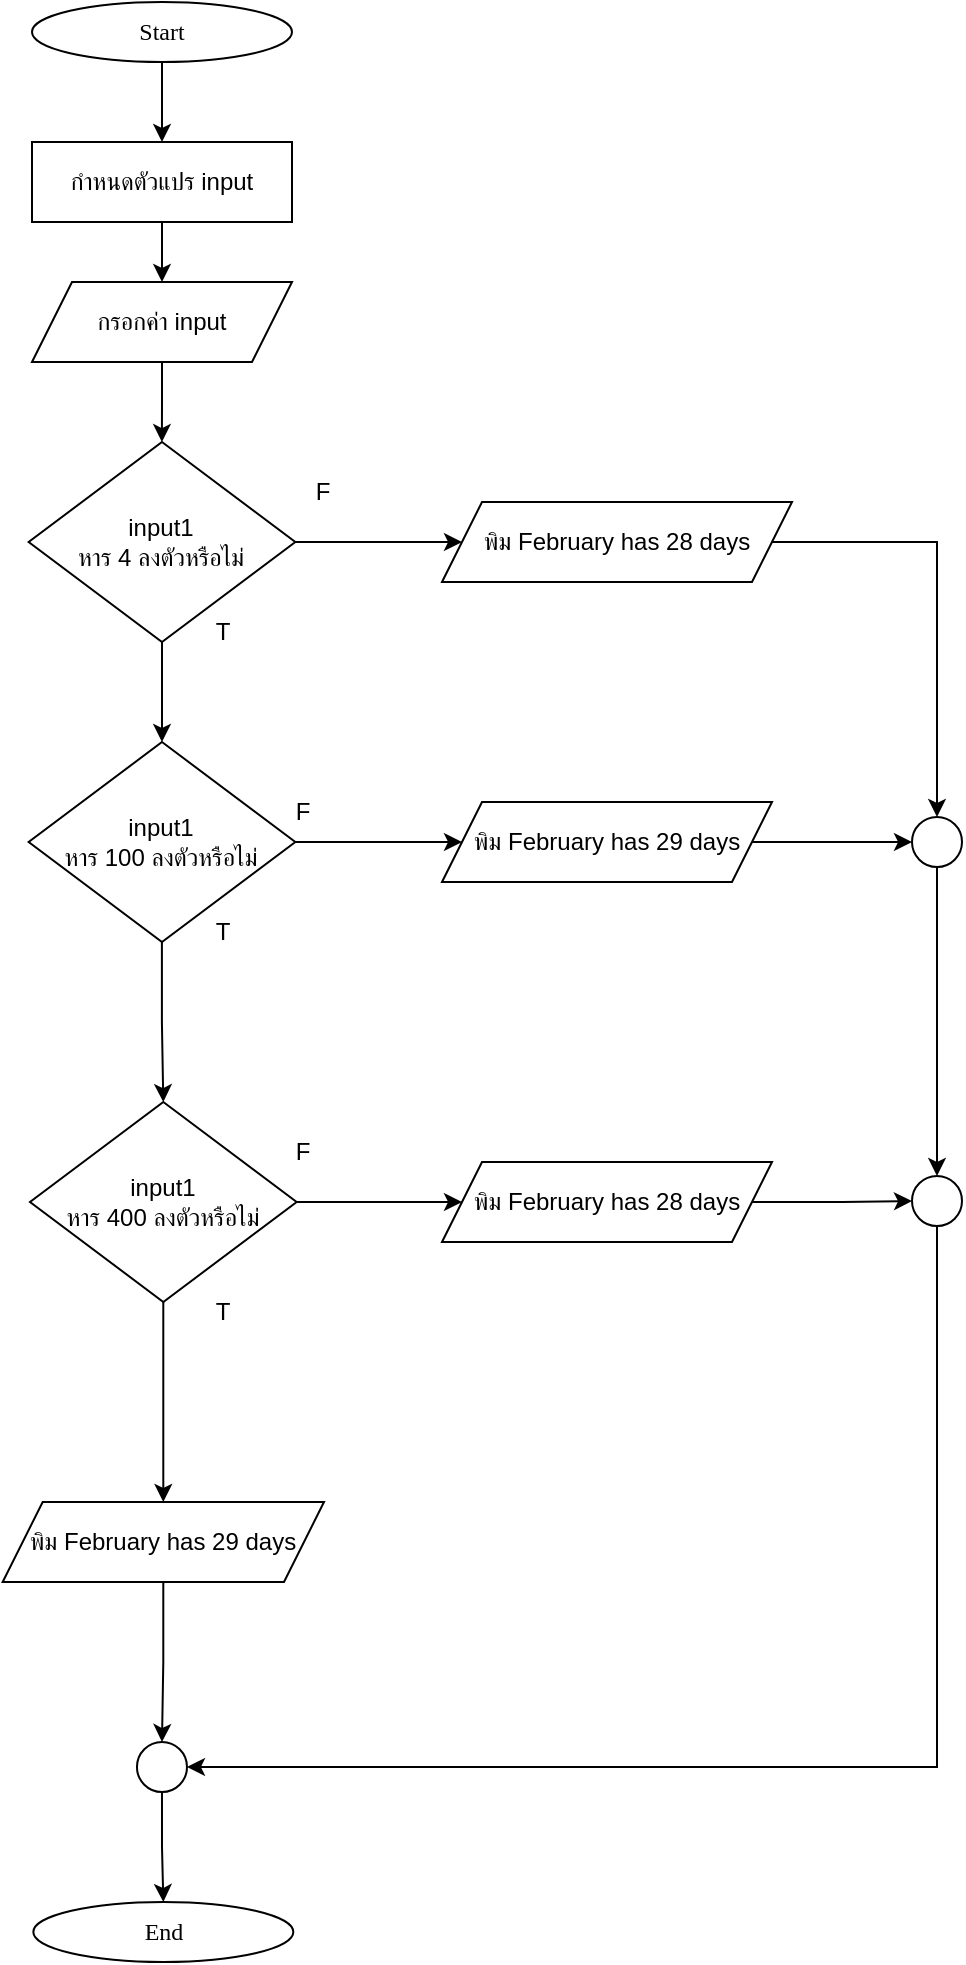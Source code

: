 <mxfile version="24.9.0">
  <diagram name="Page-1" id="O-hLnlffTWuhspOV2lfg">
    <mxGraphModel dx="2076" dy="665" grid="1" gridSize="10" guides="1" tooltips="1" connect="1" arrows="1" fold="1" page="1" pageScale="1" pageWidth="850" pageHeight="1100" math="0" shadow="0">
      <root>
        <mxCell id="0" />
        <mxCell id="1" parent="0" />
        <mxCell id="94k2XUUEdDW2tIsNb6vk-1" value="" style="edgeStyle=orthogonalEdgeStyle;rounded=0;orthogonalLoop=1;jettySize=auto;html=1;" edge="1" parent="1" source="94k2XUUEdDW2tIsNb6vk-2" target="94k2XUUEdDW2tIsNb6vk-4">
          <mxGeometry relative="1" as="geometry" />
        </mxCell>
        <mxCell id="94k2XUUEdDW2tIsNb6vk-2" value="&lt;font data-font-src=&quot;https://fonts.googleapis.com/css?family=Sarabun&quot; face=&quot;Sarabun&quot;&gt;Start&lt;/font&gt;" style="ellipse;whiteSpace=wrap;html=1;" vertex="1" parent="1">
          <mxGeometry x="-630.0" y="60" width="130" height="30" as="geometry" />
        </mxCell>
        <mxCell id="94k2XUUEdDW2tIsNb6vk-3" value="" style="edgeStyle=orthogonalEdgeStyle;rounded=0;orthogonalLoop=1;jettySize=auto;html=1;" edge="1" parent="1" source="94k2XUUEdDW2tIsNb6vk-4" target="94k2XUUEdDW2tIsNb6vk-5">
          <mxGeometry relative="1" as="geometry" />
        </mxCell>
        <mxCell id="94k2XUUEdDW2tIsNb6vk-4" value="กำหนดตัวแปร input" style="rounded=0;whiteSpace=wrap;html=1;" vertex="1" parent="1">
          <mxGeometry x="-630.0" y="130" width="130" height="40" as="geometry" />
        </mxCell>
        <mxCell id="94k2XUUEdDW2tIsNb6vk-7" value="" style="edgeStyle=orthogonalEdgeStyle;rounded=0;orthogonalLoop=1;jettySize=auto;html=1;" edge="1" parent="1" source="94k2XUUEdDW2tIsNb6vk-5" target="94k2XUUEdDW2tIsNb6vk-6">
          <mxGeometry relative="1" as="geometry" />
        </mxCell>
        <mxCell id="94k2XUUEdDW2tIsNb6vk-5" value="กรอกค่า input" style="shape=parallelogram;perimeter=parallelogramPerimeter;whiteSpace=wrap;html=1;fixedSize=1;" vertex="1" parent="1">
          <mxGeometry x="-630.0" y="200" width="130" height="40" as="geometry" />
        </mxCell>
        <mxCell id="94k2XUUEdDW2tIsNb6vk-11" value="" style="edgeStyle=orthogonalEdgeStyle;rounded=0;orthogonalLoop=1;jettySize=auto;html=1;" edge="1" parent="1" source="94k2XUUEdDW2tIsNb6vk-6" target="94k2XUUEdDW2tIsNb6vk-10">
          <mxGeometry relative="1" as="geometry" />
        </mxCell>
        <mxCell id="94k2XUUEdDW2tIsNb6vk-18" value="" style="edgeStyle=orthogonalEdgeStyle;rounded=0;orthogonalLoop=1;jettySize=auto;html=1;" edge="1" parent="1" source="94k2XUUEdDW2tIsNb6vk-6" target="94k2XUUEdDW2tIsNb6vk-13">
          <mxGeometry relative="1" as="geometry" />
        </mxCell>
        <mxCell id="94k2XUUEdDW2tIsNb6vk-6" value="input1&lt;div&gt;หาร 4 ลงตัวหรือไม่&lt;/div&gt;" style="rhombus;whiteSpace=wrap;html=1;" vertex="1" parent="1">
          <mxGeometry x="-631.67" y="280" width="133.33" height="100" as="geometry" />
        </mxCell>
        <mxCell id="94k2XUUEdDW2tIsNb6vk-8" value="T" style="text;html=1;align=center;verticalAlign=middle;resizable=0;points=[];autosize=1;strokeColor=none;fillColor=none;" vertex="1" parent="1">
          <mxGeometry x="-550" y="360" width="30" height="30" as="geometry" />
        </mxCell>
        <mxCell id="94k2XUUEdDW2tIsNb6vk-30" style="edgeStyle=orthogonalEdgeStyle;rounded=0;orthogonalLoop=1;jettySize=auto;html=1;entryX=0.5;entryY=0;entryDx=0;entryDy=0;" edge="1" parent="1" source="94k2XUUEdDW2tIsNb6vk-10" target="94k2XUUEdDW2tIsNb6vk-28">
          <mxGeometry relative="1" as="geometry" />
        </mxCell>
        <mxCell id="94k2XUUEdDW2tIsNb6vk-10" value="พิม&amp;nbsp;February has 28 days" style="shape=parallelogram;perimeter=parallelogramPerimeter;whiteSpace=wrap;html=1;fixedSize=1;" vertex="1" parent="1">
          <mxGeometry x="-425" y="310" width="175" height="40" as="geometry" />
        </mxCell>
        <mxCell id="94k2XUUEdDW2tIsNb6vk-12" value="F" style="text;html=1;align=center;verticalAlign=middle;resizable=0;points=[];autosize=1;strokeColor=none;fillColor=none;" vertex="1" parent="1">
          <mxGeometry x="-500" y="290" width="30" height="30" as="geometry" />
        </mxCell>
        <mxCell id="94k2XUUEdDW2tIsNb6vk-17" value="" style="edgeStyle=orthogonalEdgeStyle;rounded=0;orthogonalLoop=1;jettySize=auto;html=1;" edge="1" parent="1" source="94k2XUUEdDW2tIsNb6vk-13" target="94k2XUUEdDW2tIsNb6vk-16">
          <mxGeometry relative="1" as="geometry" />
        </mxCell>
        <mxCell id="94k2XUUEdDW2tIsNb6vk-20" value="" style="edgeStyle=orthogonalEdgeStyle;rounded=0;orthogonalLoop=1;jettySize=auto;html=1;" edge="1" parent="1" source="94k2XUUEdDW2tIsNb6vk-13" target="94k2XUUEdDW2tIsNb6vk-19">
          <mxGeometry relative="1" as="geometry" />
        </mxCell>
        <mxCell id="94k2XUUEdDW2tIsNb6vk-13" value="input1&lt;div&gt;หาร 100 ลงตัวหรือไม่&lt;/div&gt;" style="rhombus;whiteSpace=wrap;html=1;" vertex="1" parent="1">
          <mxGeometry x="-631.67" y="430" width="133.33" height="100" as="geometry" />
        </mxCell>
        <mxCell id="94k2XUUEdDW2tIsNb6vk-15" value="F" style="text;html=1;align=center;verticalAlign=middle;resizable=0;points=[];autosize=1;strokeColor=none;fillColor=none;" vertex="1" parent="1">
          <mxGeometry x="-510" y="450" width="30" height="30" as="geometry" />
        </mxCell>
        <mxCell id="94k2XUUEdDW2tIsNb6vk-32" value="" style="edgeStyle=orthogonalEdgeStyle;rounded=0;orthogonalLoop=1;jettySize=auto;html=1;" edge="1" parent="1" source="94k2XUUEdDW2tIsNb6vk-16" target="94k2XUUEdDW2tIsNb6vk-28">
          <mxGeometry relative="1" as="geometry" />
        </mxCell>
        <mxCell id="94k2XUUEdDW2tIsNb6vk-16" value="พิม&amp;nbsp;February has 29 days" style="shape=parallelogram;perimeter=parallelogramPerimeter;whiteSpace=wrap;html=1;fixedSize=1;" vertex="1" parent="1">
          <mxGeometry x="-425" y="460" width="165" height="40" as="geometry" />
        </mxCell>
        <mxCell id="94k2XUUEdDW2tIsNb6vk-22" value="" style="edgeStyle=orthogonalEdgeStyle;rounded=0;orthogonalLoop=1;jettySize=auto;html=1;" edge="1" parent="1" source="94k2XUUEdDW2tIsNb6vk-19" target="94k2XUUEdDW2tIsNb6vk-21">
          <mxGeometry relative="1" as="geometry" />
        </mxCell>
        <mxCell id="94k2XUUEdDW2tIsNb6vk-25" value="" style="edgeStyle=orthogonalEdgeStyle;rounded=0;orthogonalLoop=1;jettySize=auto;html=1;" edge="1" parent="1" source="94k2XUUEdDW2tIsNb6vk-19" target="94k2XUUEdDW2tIsNb6vk-24">
          <mxGeometry relative="1" as="geometry" />
        </mxCell>
        <mxCell id="94k2XUUEdDW2tIsNb6vk-19" value="input1&lt;div&gt;หาร 400 ลงตัวหรือไม่&lt;/div&gt;" style="rhombus;whiteSpace=wrap;html=1;" vertex="1" parent="1">
          <mxGeometry x="-631" y="610" width="133.33" height="100" as="geometry" />
        </mxCell>
        <mxCell id="94k2XUUEdDW2tIsNb6vk-38" value="" style="edgeStyle=orthogonalEdgeStyle;rounded=0;orthogonalLoop=1;jettySize=auto;html=1;" edge="1" parent="1" source="94k2XUUEdDW2tIsNb6vk-21" target="94k2XUUEdDW2tIsNb6vk-29">
          <mxGeometry relative="1" as="geometry" />
        </mxCell>
        <mxCell id="94k2XUUEdDW2tIsNb6vk-21" value="พิม&amp;nbsp;February has 28 days" style="shape=parallelogram;perimeter=parallelogramPerimeter;whiteSpace=wrap;html=1;fixedSize=1;" vertex="1" parent="1">
          <mxGeometry x="-425" y="640" width="165" height="40" as="geometry" />
        </mxCell>
        <mxCell id="94k2XUUEdDW2tIsNb6vk-23" value="F" style="text;html=1;align=center;verticalAlign=middle;resizable=0;points=[];autosize=1;strokeColor=none;fillColor=none;" vertex="1" parent="1">
          <mxGeometry x="-510" y="620" width="30" height="30" as="geometry" />
        </mxCell>
        <mxCell id="94k2XUUEdDW2tIsNb6vk-34" value="" style="edgeStyle=orthogonalEdgeStyle;rounded=0;orthogonalLoop=1;jettySize=auto;html=1;" edge="1" parent="1" source="94k2XUUEdDW2tIsNb6vk-24" target="94k2XUUEdDW2tIsNb6vk-33">
          <mxGeometry relative="1" as="geometry" />
        </mxCell>
        <mxCell id="94k2XUUEdDW2tIsNb6vk-24" value="พิม&amp;nbsp;February has 29 days" style="shape=parallelogram;perimeter=parallelogramPerimeter;whiteSpace=wrap;html=1;fixedSize=1;" vertex="1" parent="1">
          <mxGeometry x="-644.66" y="810" width="160.66" height="40" as="geometry" />
        </mxCell>
        <mxCell id="94k2XUUEdDW2tIsNb6vk-26" value="T" style="text;html=1;align=center;verticalAlign=middle;resizable=0;points=[];autosize=1;strokeColor=none;fillColor=none;" vertex="1" parent="1">
          <mxGeometry x="-550" y="510" width="30" height="30" as="geometry" />
        </mxCell>
        <mxCell id="94k2XUUEdDW2tIsNb6vk-27" value="T" style="text;html=1;align=center;verticalAlign=middle;resizable=0;points=[];autosize=1;strokeColor=none;fillColor=none;" vertex="1" parent="1">
          <mxGeometry x="-550" y="700" width="30" height="30" as="geometry" />
        </mxCell>
        <mxCell id="94k2XUUEdDW2tIsNb6vk-31" style="edgeStyle=orthogonalEdgeStyle;rounded=0;orthogonalLoop=1;jettySize=auto;html=1;entryX=0.5;entryY=0;entryDx=0;entryDy=0;" edge="1" parent="1" source="94k2XUUEdDW2tIsNb6vk-28" target="94k2XUUEdDW2tIsNb6vk-29">
          <mxGeometry relative="1" as="geometry" />
        </mxCell>
        <mxCell id="94k2XUUEdDW2tIsNb6vk-28" value="" style="ellipse;whiteSpace=wrap;html=1;aspect=fixed;" vertex="1" parent="1">
          <mxGeometry x="-190" y="467.5" width="25" height="25" as="geometry" />
        </mxCell>
        <mxCell id="94k2XUUEdDW2tIsNb6vk-35" style="edgeStyle=orthogonalEdgeStyle;rounded=0;orthogonalLoop=1;jettySize=auto;html=1;entryX=1;entryY=0.5;entryDx=0;entryDy=0;" edge="1" parent="1" source="94k2XUUEdDW2tIsNb6vk-29" target="94k2XUUEdDW2tIsNb6vk-33">
          <mxGeometry relative="1" as="geometry">
            <Array as="points">
              <mxPoint x="-177" y="943" />
            </Array>
          </mxGeometry>
        </mxCell>
        <mxCell id="94k2XUUEdDW2tIsNb6vk-29" value="" style="ellipse;whiteSpace=wrap;html=1;aspect=fixed;" vertex="1" parent="1">
          <mxGeometry x="-190" y="647" width="25" height="25" as="geometry" />
        </mxCell>
        <mxCell id="94k2XUUEdDW2tIsNb6vk-37" value="" style="edgeStyle=orthogonalEdgeStyle;rounded=0;orthogonalLoop=1;jettySize=auto;html=1;" edge="1" parent="1" source="94k2XUUEdDW2tIsNb6vk-33" target="94k2XUUEdDW2tIsNb6vk-36">
          <mxGeometry relative="1" as="geometry" />
        </mxCell>
        <mxCell id="94k2XUUEdDW2tIsNb6vk-33" value="" style="ellipse;whiteSpace=wrap;html=1;aspect=fixed;" vertex="1" parent="1">
          <mxGeometry x="-577.51" y="930" width="25" height="25" as="geometry" />
        </mxCell>
        <mxCell id="94k2XUUEdDW2tIsNb6vk-36" value="&lt;font data-font-src=&quot;https://fonts.googleapis.com/css?family=Sarabun&quot; face=&quot;Sarabun&quot;&gt;End&lt;/font&gt;" style="ellipse;whiteSpace=wrap;html=1;" vertex="1" parent="1">
          <mxGeometry x="-629.33" y="1010" width="130" height="30" as="geometry" />
        </mxCell>
      </root>
    </mxGraphModel>
  </diagram>
</mxfile>
